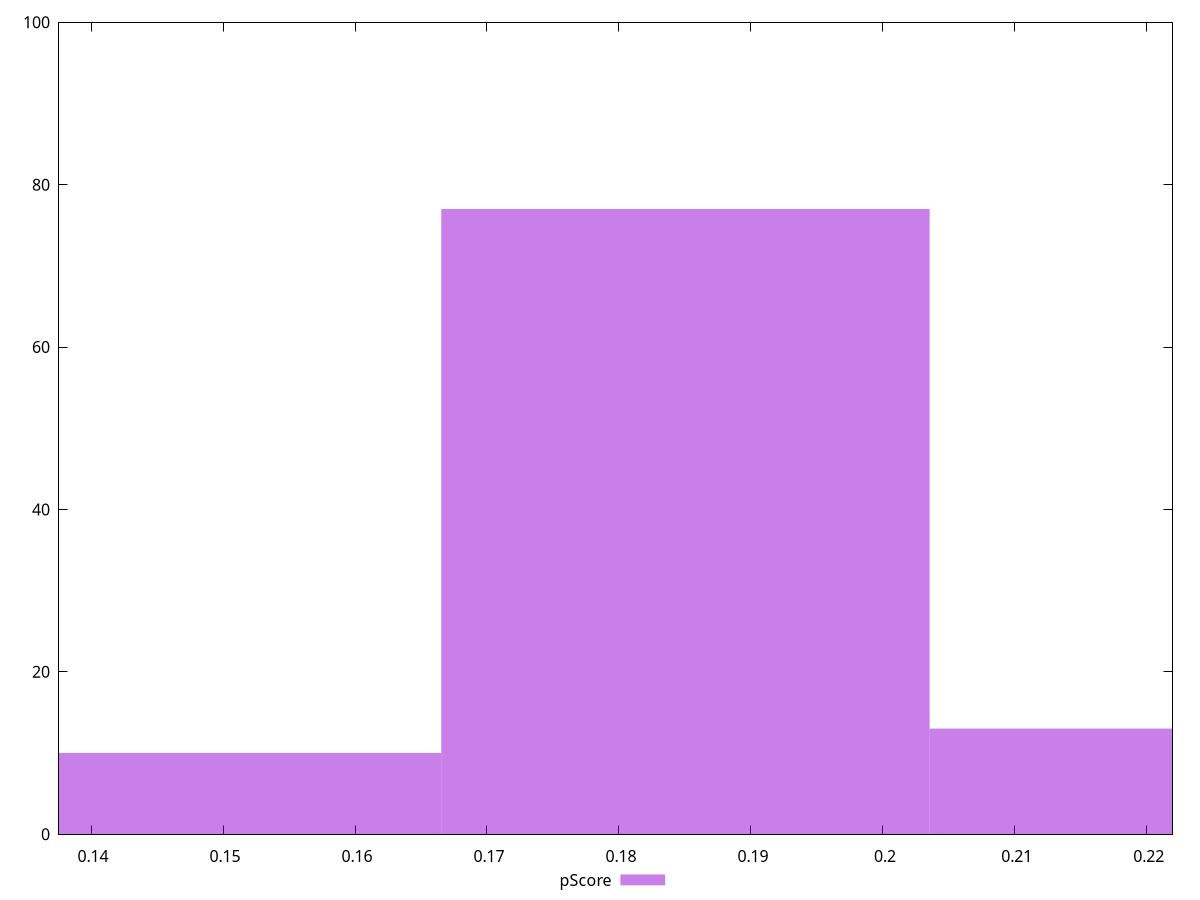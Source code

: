 reset

$pScore <<EOF
0.18503820032527066 77
0.22204584039032477 13
0.14803056026021652 10
EOF

set key outside below
set boxwidth 0.03700764006505413
set xrange [0.13756762302848102:0.22194516304780365]
set yrange [0:100]
set trange [0:100]
set style fill transparent solid 0.5 noborder
set terminal svg size 640, 490 enhanced background rgb 'white'
set output "report_00011_2021-02-09T10:53:21.242Z/largest-contentful-paint/samples/pages+cached+noadtech+nomedia/pScore/histogram.svg"

plot $pScore title "pScore" with boxes

reset
